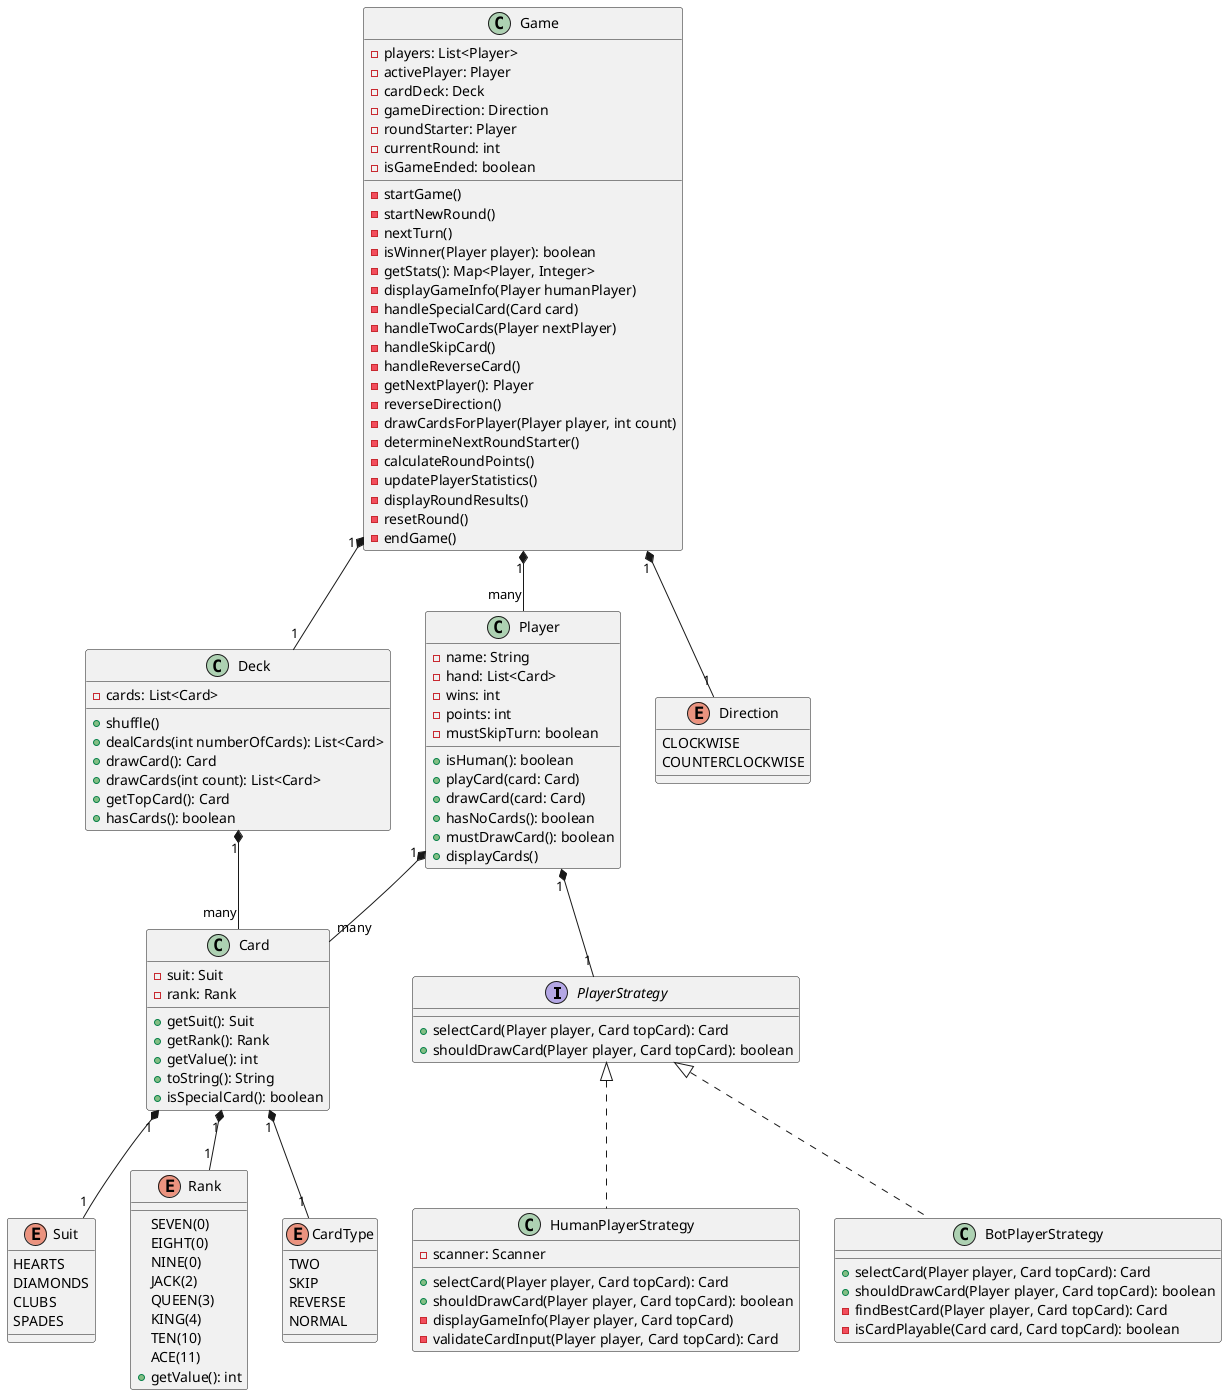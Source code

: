 @startuml MauMauClassDiagram

interface PlayerStrategy {
  +selectCard(Player player, Card topCard): Card
  +shouldDrawCard(Player player, Card topCard): boolean
}

class HumanPlayerStrategy {
  -scanner: Scanner
  +selectCard(Player player, Card topCard): Card
  +shouldDrawCard(Player player, Card topCard): boolean
  -displayGameInfo(Player player, Card topCard)
  -validateCardInput(Player player, Card topCard): Card
}

class BotPlayerStrategy {
  +selectCard(Player player, Card topCard): Card
  +shouldDrawCard(Player player, Card topCard): boolean
  -findBestCard(Player player, Card topCard): Card
  -isCardPlayable(Card card, Card topCard): boolean
}

class Card {
  -suit: Suit
  -rank: Rank
  +getSuit(): Suit
  +getRank(): Rank
  +getValue(): int
  +toString(): String
  +isSpecialCard(): boolean
}

class Deck {
  -cards: List<Card>
  +shuffle()
  +dealCards(int numberOfCards): List<Card>
  +drawCard(): Card
  +drawCards(int count): List<Card>
  +getTopCard(): Card
  +hasCards(): boolean
}

class Player {
  -name: String
  -hand: List<Card>
  -wins: int
  -points: int
  -mustSkipTurn: boolean
  +isHuman(): boolean
  +playCard(card: Card)
  +drawCard(card: Card)
  +hasNoCards(): boolean
  +mustDrawCard(): boolean
  +displayCards()
}

class Game {
  -players: List<Player>
  -activePlayer: Player
  -cardDeck: Deck
  -gameDirection: Direction
  -roundStarter: Player
  -currentRound: int
  -isGameEnded: boolean
  -startGame()
  -startNewRound()
  -nextTurn()
  -isWinner(Player player): boolean
  -getStats(): Map<Player, Integer>
  -displayGameInfo(Player humanPlayer)
  -handleSpecialCard(Card card)
  -handleTwoCards(Player nextPlayer)
  -handleSkipCard()
  -handleReverseCard()
  -getNextPlayer(): Player
  -reverseDirection()
  -drawCardsForPlayer(Player player, int count)
  -determineNextRoundStarter()
  -calculateRoundPoints()
  -updatePlayerStatistics()
  -displayRoundResults()
  -resetRound()
  -endGame()
}

enum Suit {
  HEARTS
  DIAMONDS
  CLUBS
  SPADES
}

enum Rank {
  SEVEN(0)
  EIGHT(0)
  NINE(0)
  JACK(2)
  QUEEN(3)
  KING(4)
  TEN(10)
  ACE(11)
  +getValue(): int
}

enum CardType {
  TWO
  SKIP
  REVERSE
  NORMAL
}

enum Direction {
  CLOCKWISE
  COUNTERCLOCKWISE
}

PlayerStrategy <|.. HumanPlayerStrategy
PlayerStrategy <|.. BotPlayerStrategy
Player "1" *-- "1" PlayerStrategy
Player "1" *-- "many" Card
Game "1" *-- "many" Player
Game "1" *-- "1" Deck
Game "1" *-- "1" Direction
Deck "1" *-- "many" Card
Card "1" *-- "1" Suit
Card "1" *-- "1" Rank
Card "1" *-- "1" CardType

@enduml